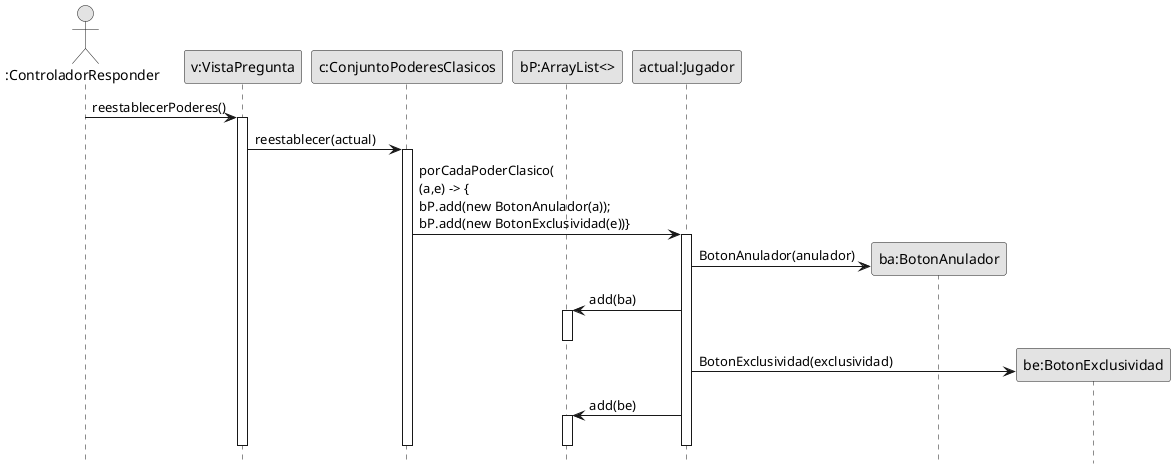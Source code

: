 @startuml ReestablecerPoderesParaJugadorActual
skinparam monochrome true
hide footbox
skinparam classAttributeIconSize 0


actor ":ControladorResponder" as cr
participant "v:VistaPregunta" as v
participant "c:ConjuntoPoderesClasicos" as c
participant "bP:ArrayList<>" as bP
participant "actual:Jugador" as ja
participant "ba:BotonAnulador" as ba
participant "be:BotonExclusividad" as be


cr -> v: reestablecerPoderes()
activate v
    v -> c: reestablecer(actual)
    activate c
        c -> ja: porCadaPoderClasico(\n(a,e) -> {\nbP.add(new BotonAnulador(a));\nbP.add(new BotonExclusividad(e))}
        activate ja
            create ba
            ja -> ba: BotonAnulador(anulador)
            ja -> bP: add(ba)
            activate bP
            deactivate bP
            create be
            ja -> be: BotonExclusividad(exclusividad)
            ja -> bP: add(be)
            activate bP
            deactivate bP
        deactivate ja
    deactivate c
deactivate v
@enduml